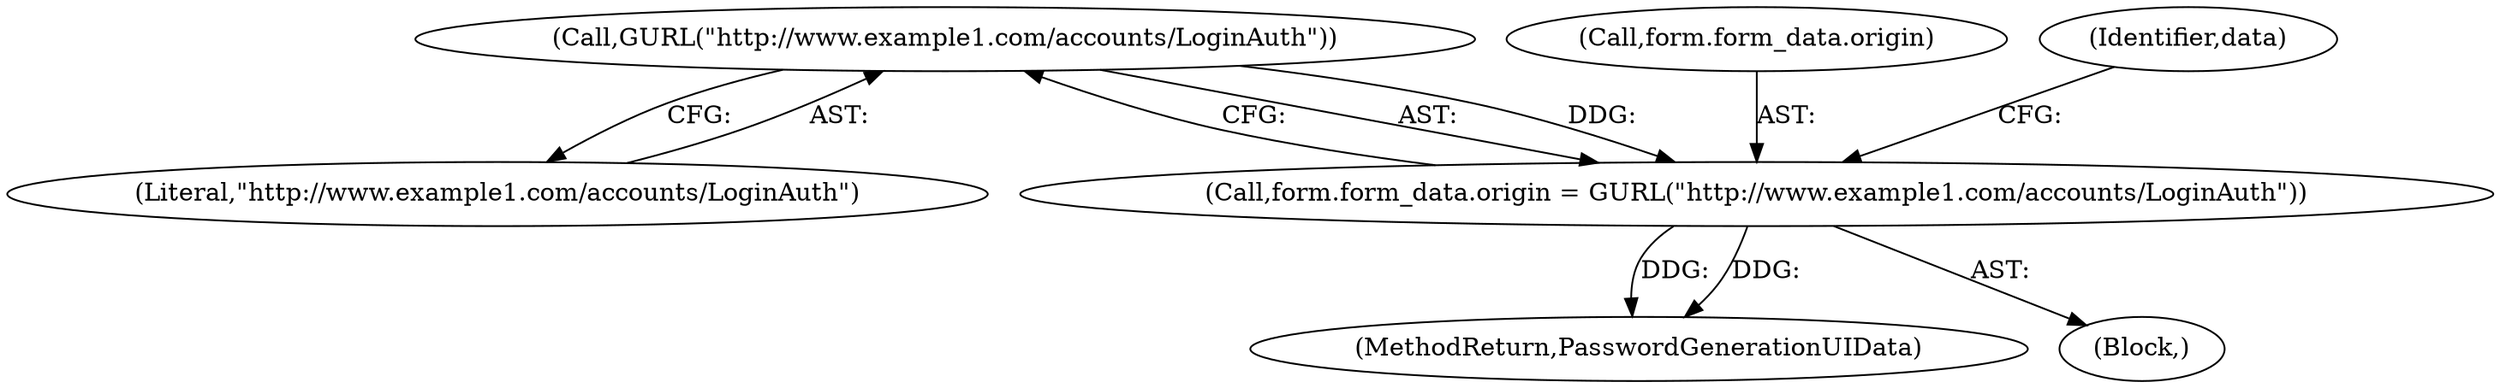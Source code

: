 digraph "1_Chrome_961d0cda4cfc3bcf04aa48ccc32772d63af12d9b_15@del" {
"1000122" [label="(Call,GURL(\"http://www.example1.com/accounts/LoginAuth\"))"];
"1000116" [label="(Call,form.form_data.origin = GURL(\"http://www.example1.com/accounts/LoginAuth\"))"];
"1000143" [label="(MethodReturn,PasswordGenerationUIData)"];
"1000117" [label="(Call,form.form_data.origin)"];
"1000127" [label="(Identifier,data)"];
"1000123" [label="(Literal,\"http://www.example1.com/accounts/LoginAuth\")"];
"1000122" [label="(Call,GURL(\"http://www.example1.com/accounts/LoginAuth\"))"];
"1000116" [label="(Call,form.form_data.origin = GURL(\"http://www.example1.com/accounts/LoginAuth\"))"];
"1000101" [label="(Block,)"];
"1000122" -> "1000116"  [label="AST: "];
"1000122" -> "1000123"  [label="CFG: "];
"1000123" -> "1000122"  [label="AST: "];
"1000116" -> "1000122"  [label="CFG: "];
"1000122" -> "1000116"  [label="DDG: "];
"1000116" -> "1000101"  [label="AST: "];
"1000117" -> "1000116"  [label="AST: "];
"1000127" -> "1000116"  [label="CFG: "];
"1000116" -> "1000143"  [label="DDG: "];
"1000116" -> "1000143"  [label="DDG: "];
}
